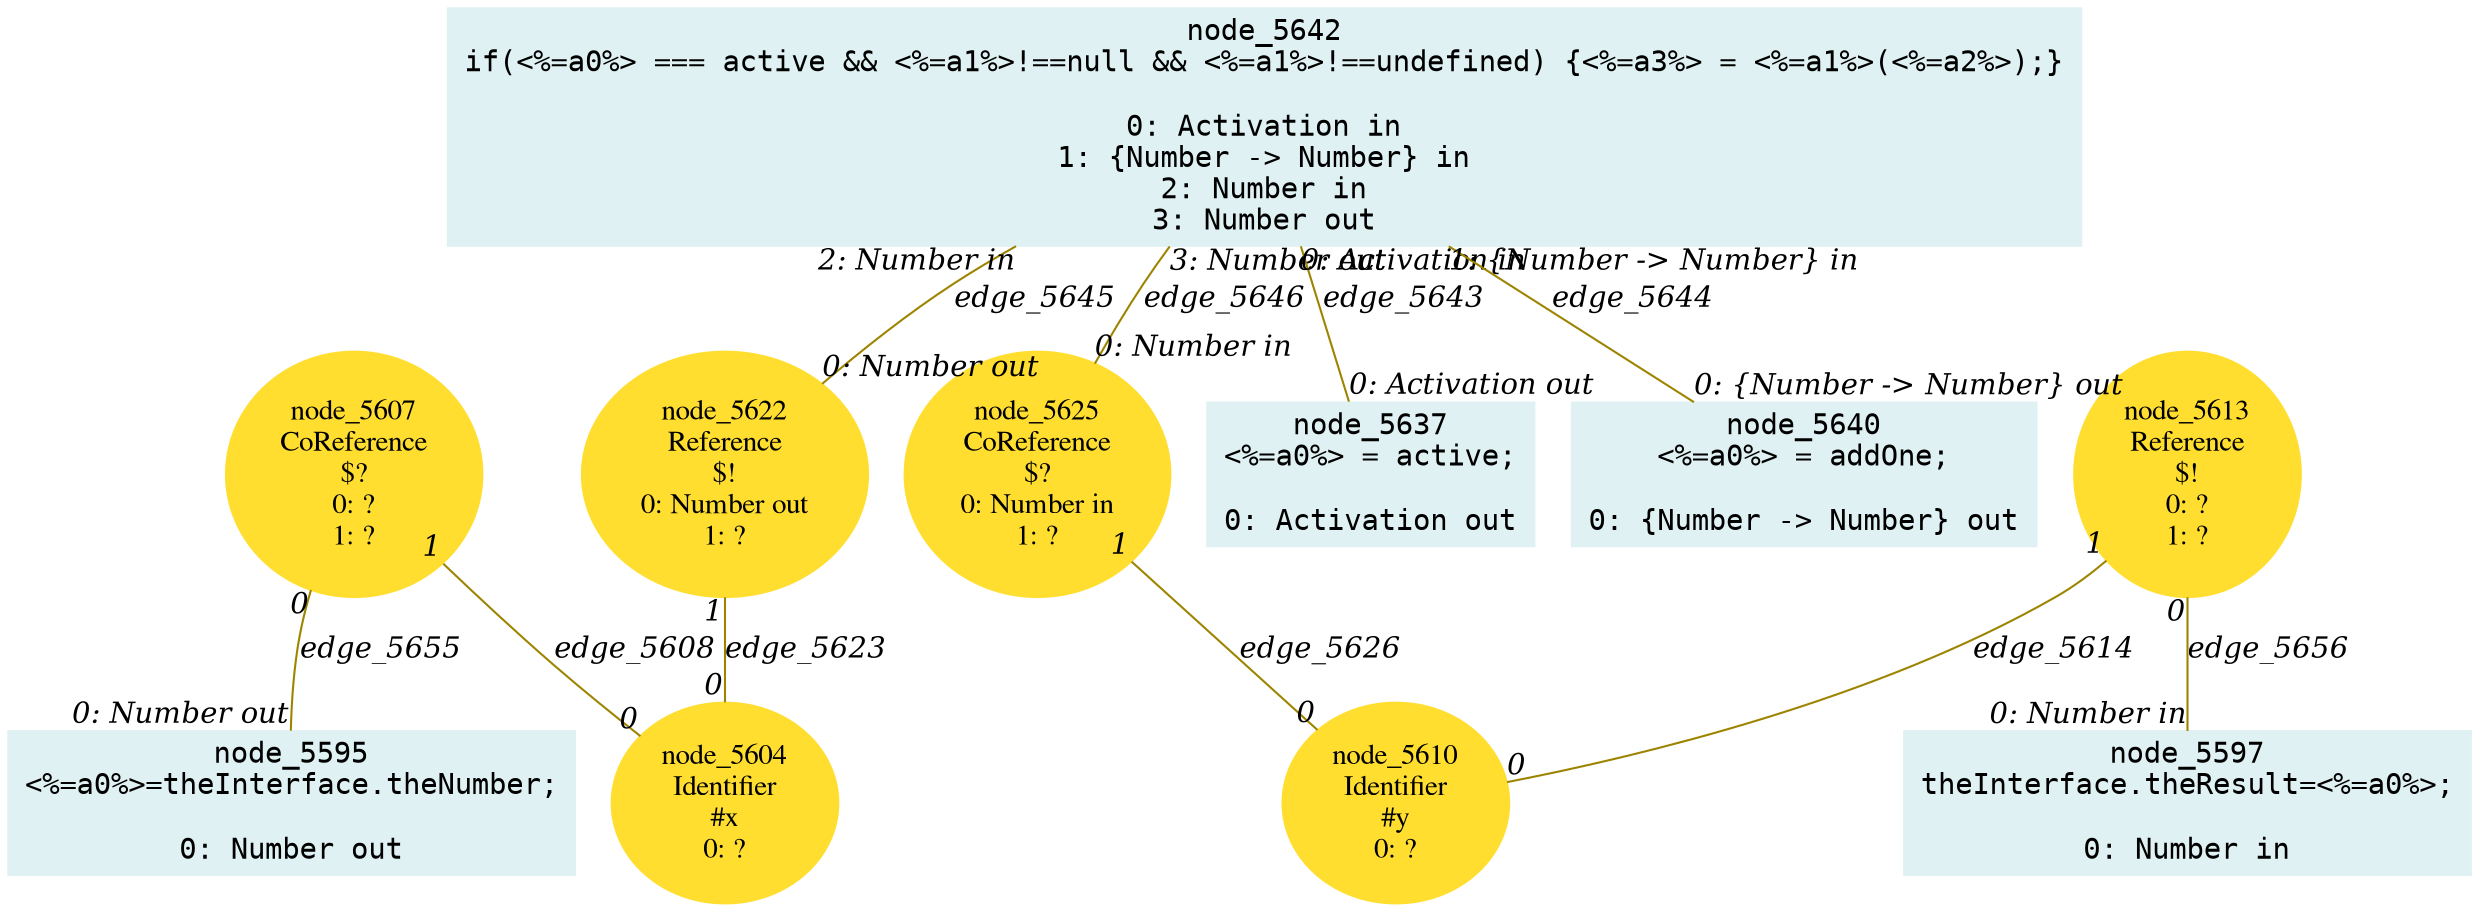 digraph g{node_5595 [shape="box", style="filled", color="#dff1f2", fontname="Courier", label="node_5595
<%=a0%>=theInterface.theNumber;

0: Number out" ]
node_5597 [shape="box", style="filled", color="#dff1f2", fontname="Courier", label="node_5597
theInterface.theResult=<%=a0%>;

0: Number in" ]
node_5604 [shape="ellipse", style="filled", color="#ffde2f", fontname="Times", label="node_5604
Identifier
#x
0: ?" ]
node_5607 [shape="ellipse", style="filled", color="#ffde2f", fontname="Times", label="node_5607
CoReference
$?
0: ?
1: ?" ]
node_5610 [shape="ellipse", style="filled", color="#ffde2f", fontname="Times", label="node_5610
Identifier
#y
0: ?" ]
node_5613 [shape="ellipse", style="filled", color="#ffde2f", fontname="Times", label="node_5613
Reference
$!
0: ?
1: ?" ]
node_5622 [shape="ellipse", style="filled", color="#ffde2f", fontname="Times", label="node_5622
Reference
$!
0: Number out
1: ?" ]
node_5625 [shape="ellipse", style="filled", color="#ffde2f", fontname="Times", label="node_5625
CoReference
$?
0: Number in
1: ?" ]
node_5637 [shape="box", style="filled", color="#dff1f2", fontname="Courier", label="node_5637
<%=a0%> = active;

0: Activation out" ]
node_5640 [shape="box", style="filled", color="#dff1f2", fontname="Courier", label="node_5640
<%=a0%> = addOne;

0: {Number -> Number} out" ]
node_5642 [shape="box", style="filled", color="#dff1f2", fontname="Courier", label="node_5642
if(<%=a0%> === active && <%=a1%>!==null && <%=a1%>!==undefined) {<%=a3%> = <%=a1%>(<%=a2%>);}

0: Activation in
1: {Number -> Number} in
2: Number in
3: Number out" ]
node_5607 -> node_5604 [dir=none, arrowHead=none, fontname="Times-Italic", arrowsize=1, color="#9d8400", label="edge_5608",  headlabel="0", taillabel="1" ]
node_5613 -> node_5610 [dir=none, arrowHead=none, fontname="Times-Italic", arrowsize=1, color="#9d8400", label="edge_5614",  headlabel="0", taillabel="1" ]
node_5622 -> node_5604 [dir=none, arrowHead=none, fontname="Times-Italic", arrowsize=1, color="#9d8400", label="edge_5623",  headlabel="0", taillabel="1" ]
node_5625 -> node_5610 [dir=none, arrowHead=none, fontname="Times-Italic", arrowsize=1, color="#9d8400", label="edge_5626",  headlabel="0", taillabel="1" ]
node_5642 -> node_5637 [dir=none, arrowHead=none, fontname="Times-Italic", arrowsize=1, color="#9d8400", label="edge_5643",  headlabel="0: Activation out", taillabel="0: Activation in" ]
node_5642 -> node_5640 [dir=none, arrowHead=none, fontname="Times-Italic", arrowsize=1, color="#9d8400", label="edge_5644",  headlabel="0: {Number -> Number} out", taillabel="1: {Number -> Number} in" ]
node_5642 -> node_5622 [dir=none, arrowHead=none, fontname="Times-Italic", arrowsize=1, color="#9d8400", label="edge_5645",  headlabel="0: Number out", taillabel="2: Number in" ]
node_5642 -> node_5625 [dir=none, arrowHead=none, fontname="Times-Italic", arrowsize=1, color="#9d8400", label="edge_5646",  headlabel="0: Number in", taillabel="3: Number out" ]
node_5607 -> node_5595 [dir=none, arrowHead=none, fontname="Times-Italic", arrowsize=1, color="#9d8400", label="edge_5655",  headlabel="0: Number out", taillabel="0" ]
node_5613 -> node_5597 [dir=none, arrowHead=none, fontname="Times-Italic", arrowsize=1, color="#9d8400", label="edge_5656",  headlabel="0: Number in", taillabel="0" ]
}